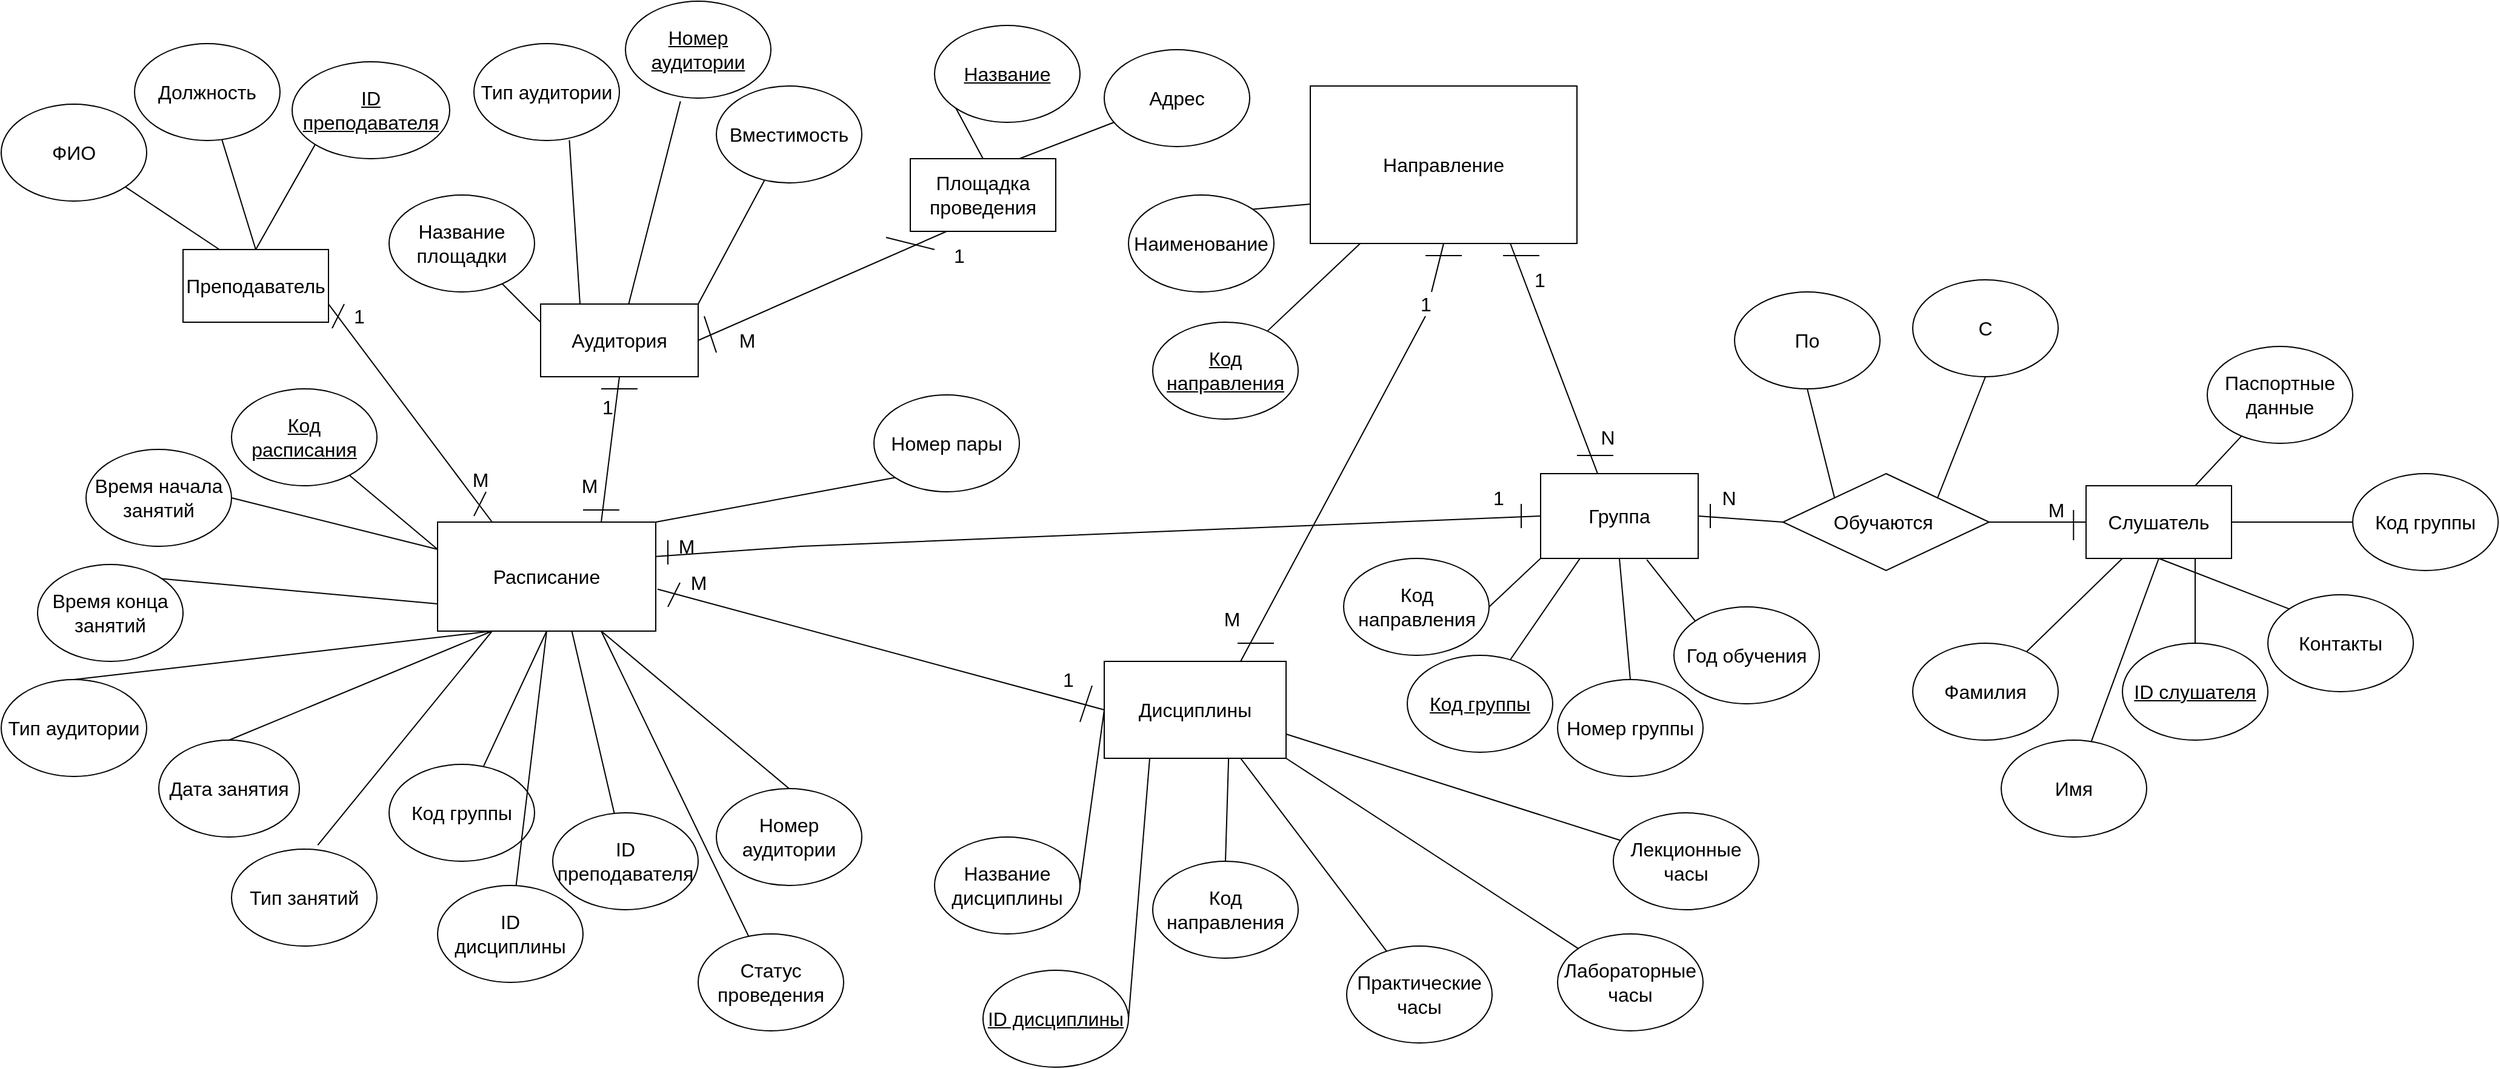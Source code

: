 <mxfile version="15.7.1" type="device"><diagram id="QJJxTi4tREMJBidQqvgr" name="Page-1"><mxGraphModel dx="3770" dy="827" grid="1" gridSize="10" guides="1" tooltips="1" connect="1" arrows="1" fold="1" page="1" pageScale="1" pageWidth="827" pageHeight="1169" math="0" shadow="0"><root><mxCell id="0"/><mxCell id="1" parent="0"/><mxCell id="yfAV2rrgJRmIkPu-DgPm-3" value="Преподаватель" style="rounded=0;whiteSpace=wrap;html=1;fontSize=16;" parent="1" vertex="1"><mxGeometry x="-720" y="465" width="120" height="60" as="geometry"/></mxCell><mxCell id="yfAV2rrgJRmIkPu-DgPm-6" value="" style="endArrow=none;html=1;rounded=0;fontSize=16;entryX=0.25;entryY=0;entryDx=0;entryDy=0;exitX=1;exitY=1;exitDx=0;exitDy=0;" parent="1" source="yfAV2rrgJRmIkPu-DgPm-7" target="yfAV2rrgJRmIkPu-DgPm-3" edge="1"><mxGeometry width="50" height="50" relative="1" as="geometry"><mxPoint x="-690" y="455" as="sourcePoint"/><mxPoint x="-390" y="595" as="targetPoint"/></mxGeometry></mxCell><mxCell id="yfAV2rrgJRmIkPu-DgPm-7" value="ФИО" style="ellipse;whiteSpace=wrap;html=1;fontSize=16;" parent="1" vertex="1"><mxGeometry x="-870" y="345" width="120" height="80" as="geometry"/></mxCell><mxCell id="yfAV2rrgJRmIkPu-DgPm-18" value="" style="endArrow=none;html=1;rounded=0;fontSize=16;exitX=0.5;exitY=0;exitDx=0;exitDy=0;" parent="1" source="yfAV2rrgJRmIkPu-DgPm-3" target="yfAV2rrgJRmIkPu-DgPm-19" edge="1"><mxGeometry width="50" height="50" relative="1" as="geometry"><mxPoint x="-410" y="425" as="sourcePoint"/><mxPoint x="-660" y="415" as="targetPoint"/></mxGeometry></mxCell><mxCell id="yfAV2rrgJRmIkPu-DgPm-19" value="Должность" style="ellipse;whiteSpace=wrap;html=1;fontSize=16;" parent="1" vertex="1"><mxGeometry x="-760" y="295" width="120" height="80" as="geometry"/></mxCell><mxCell id="yfAV2rrgJRmIkPu-DgPm-20" value="" style="endArrow=none;html=1;rounded=0;fontSize=16;exitX=0.5;exitY=0;exitDx=0;exitDy=0;entryX=0;entryY=1;entryDx=0;entryDy=0;" parent="1" source="yfAV2rrgJRmIkPu-DgPm-3" target="yfAV2rrgJRmIkPu-DgPm-21" edge="1"><mxGeometry width="50" height="50" relative="1" as="geometry"><mxPoint x="-410" y="425" as="sourcePoint"/><mxPoint x="-520" y="425" as="targetPoint"/></mxGeometry></mxCell><mxCell id="yfAV2rrgJRmIkPu-DgPm-21" value="&lt;u&gt;ID преподавателя&lt;/u&gt;" style="ellipse;whiteSpace=wrap;html=1;fontSize=16;" parent="1" vertex="1"><mxGeometry x="-630" y="310" width="130" height="80" as="geometry"/></mxCell><mxCell id="yfAV2rrgJRmIkPu-DgPm-66" value="Название дисциплины" style="ellipse;whiteSpace=wrap;html=1;fontSize=16;" parent="1" vertex="1"><mxGeometry x="-100" y="950" width="120" height="80" as="geometry"/></mxCell><mxCell id="yfAV2rrgJRmIkPu-DgPm-70" value="Дата занятия" style="ellipse;whiteSpace=wrap;html=1;fontSize=16;" parent="1" vertex="1"><mxGeometry x="-740" y="870" width="116" height="80" as="geometry"/></mxCell><mxCell id="yfAV2rrgJRmIkPu-DgPm-72" value="Номер пары" style="ellipse;whiteSpace=wrap;html=1;fontSize=16;" parent="1" vertex="1"><mxGeometry x="-150" y="585" width="120" height="80" as="geometry"/></mxCell><mxCell id="yfAV2rrgJRmIkPu-DgPm-74" value="Номер аудитории" style="ellipse;whiteSpace=wrap;html=1;fontSize=16;" parent="1" vertex="1"><mxGeometry x="-280" y="910" width="120" height="80" as="geometry"/></mxCell><mxCell id="yfAV2rrgJRmIkPu-DgPm-77" value="Тип аудитории" style="ellipse;whiteSpace=wrap;html=1;fontSize=16;" parent="1" vertex="1"><mxGeometry x="-870" y="820" width="120" height="80" as="geometry"/></mxCell><mxCell id="yfAV2rrgJRmIkPu-DgPm-106" value="" style="endArrow=none;html=1;rounded=0;fontSize=16;" parent="1" source="PC6Sbm93MS9jNI6-bJRT-1" target="yfAV2rrgJRmIkPu-DgPm-107" edge="1"><mxGeometry width="50" height="50" relative="1" as="geometry"><mxPoint x="345" y="660" as="sourcePoint"/><mxPoint x="540" y="640" as="targetPoint"/></mxGeometry></mxCell><mxCell id="yfAV2rrgJRmIkPu-DgPm-107" value="&lt;u&gt;Код направления&lt;br&gt;&lt;/u&gt;" style="ellipse;whiteSpace=wrap;html=1;fontSize=16;" parent="1" vertex="1"><mxGeometry x="80" y="525" width="120" height="80" as="geometry"/></mxCell><mxCell id="yfAV2rrgJRmIkPu-DgPm-108" value="Наименование" style="ellipse;whiteSpace=wrap;html=1;fontSize=16;" parent="1" vertex="1"><mxGeometry x="60" y="420" width="120" height="80" as="geometry"/></mxCell><mxCell id="yfAV2rrgJRmIkPu-DgPm-109" value="" style="endArrow=none;html=1;rounded=0;fontSize=16;exitX=0;exitY=0.75;exitDx=0;exitDy=0;entryX=1;entryY=0;entryDx=0;entryDy=0;" parent="1" source="PC6Sbm93MS9jNI6-bJRT-1" target="yfAV2rrgJRmIkPu-DgPm-108" edge="1"><mxGeometry width="50" height="50" relative="1" as="geometry"><mxPoint x="275" y="660" as="sourcePoint"/><mxPoint x="410" y="580" as="targetPoint"/></mxGeometry></mxCell><mxCell id="yfAV2rrgJRmIkPu-DgPm-113" value="Слушатель" style="rounded=0;whiteSpace=wrap;html=1;fontSize=16;" parent="1" vertex="1"><mxGeometry x="850" y="660" width="120" height="60" as="geometry"/></mxCell><mxCell id="yfAV2rrgJRmIkPu-DgPm-114" value="" style="endArrow=none;html=1;rounded=0;fontSize=16;exitX=0.25;exitY=1;exitDx=0;exitDy=0;" parent="1" source="yfAV2rrgJRmIkPu-DgPm-113" target="yfAV2rrgJRmIkPu-DgPm-115" edge="1"><mxGeometry width="50" height="50" relative="1" as="geometry"><mxPoint x="1270" y="883.26" as="sourcePoint"/><mxPoint x="780" y="743.26" as="targetPoint"/></mxGeometry></mxCell><mxCell id="yfAV2rrgJRmIkPu-DgPm-115" value="Фамилия" style="ellipse;whiteSpace=wrap;html=1;fontSize=16;" parent="1" vertex="1"><mxGeometry x="707" y="790" width="120" height="80" as="geometry"/></mxCell><mxCell id="yfAV2rrgJRmIkPu-DgPm-116" value="" style="endArrow=none;html=1;rounded=0;fontSize=16;exitX=0.5;exitY=1;exitDx=0;exitDy=0;" parent="1" source="yfAV2rrgJRmIkPu-DgPm-113" target="yfAV2rrgJRmIkPu-DgPm-117" edge="1"><mxGeometry width="50" height="50" relative="1" as="geometry"><mxPoint x="890" y="833.26" as="sourcePoint"/><mxPoint x="780" y="833.26" as="targetPoint"/></mxGeometry></mxCell><mxCell id="yfAV2rrgJRmIkPu-DgPm-117" value="Имя" style="ellipse;whiteSpace=wrap;html=1;fontSize=16;" parent="1" vertex="1"><mxGeometry x="780" y="870" width="120" height="80" as="geometry"/></mxCell><mxCell id="yfAV2rrgJRmIkPu-DgPm-118" value="" style="endArrow=none;html=1;rounded=0;fontSize=16;exitX=0.5;exitY=1;exitDx=0;exitDy=0;entryX=0;entryY=0;entryDx=0;entryDy=0;" parent="1" source="yfAV2rrgJRmIkPu-DgPm-113" target="yfAV2rrgJRmIkPu-DgPm-122" edge="1"><mxGeometry width="50" height="50" relative="1" as="geometry"><mxPoint x="1020" y="863.26" as="sourcePoint"/><mxPoint x="1090" y="780" as="targetPoint"/></mxGeometry></mxCell><mxCell id="yfAV2rrgJRmIkPu-DgPm-122" value="Контакты" style="ellipse;whiteSpace=wrap;html=1;fontSize=16;" parent="1" vertex="1"><mxGeometry x="1000" y="750" width="120" height="80" as="geometry"/></mxCell><mxCell id="yfAV2rrgJRmIkPu-DgPm-127" value="" style="endArrow=none;html=1;rounded=0;fontSize=16;exitX=0.75;exitY=0;exitDx=0;exitDy=0;" parent="1" source="yfAV2rrgJRmIkPu-DgPm-113" target="yfAV2rrgJRmIkPu-DgPm-128" edge="1"><mxGeometry width="50" height="50" relative="1" as="geometry"><mxPoint x="1270" y="753.26" as="sourcePoint"/><mxPoint x="840" y="623.26" as="targetPoint"/></mxGeometry></mxCell><mxCell id="yfAV2rrgJRmIkPu-DgPm-128" value="Паспортные данные" style="ellipse;whiteSpace=wrap;html=1;fontSize=16;" parent="1" vertex="1"><mxGeometry x="950" y="545" width="120" height="80" as="geometry"/></mxCell><mxCell id="yfAV2rrgJRmIkPu-DgPm-129" value="" style="endArrow=none;html=1;rounded=0;fontSize=16;exitX=0.75;exitY=1;exitDx=0;exitDy=0;" parent="1" source="yfAV2rrgJRmIkPu-DgPm-113" target="yfAV2rrgJRmIkPu-DgPm-131" edge="1"><mxGeometry width="50" height="50" relative="1" as="geometry"><mxPoint x="1170" y="813.26" as="sourcePoint"/><mxPoint x="1030" y="784.371" as="targetPoint"/></mxGeometry></mxCell><mxCell id="yfAV2rrgJRmIkPu-DgPm-131" value="&lt;u&gt;ID слушателя&lt;/u&gt;" style="ellipse;whiteSpace=wrap;html=1;fontSize=16;" parent="1" vertex="1"><mxGeometry x="880" y="790.001" width="120" height="80" as="geometry"/></mxCell><mxCell id="yfAV2rrgJRmIkPu-DgPm-132" value="" style="endArrow=none;html=1;rounded=0;fontSize=16;exitX=0.75;exitY=1;exitDx=0;exitDy=0;entryX=0.361;entryY=-0.005;entryDx=0;entryDy=0;entryPerimeter=0;" parent="1" source="PC6Sbm93MS9jNI6-bJRT-1" target="PC6Sbm93MS9jNI6-bJRT-41" edge="1"><mxGeometry width="50" height="50" relative="1" as="geometry"><mxPoint x="370" y="620" as="sourcePoint"/><mxPoint x="444.493" y="670" as="targetPoint"/></mxGeometry></mxCell><mxCell id="yfAV2rrgJRmIkPu-DgPm-135" value="" style="endArrow=none;html=1;rounded=0;fontSize=16;exitX=0.25;exitY=1;exitDx=0;exitDy=0;" parent="1" source="PC6Sbm93MS9jNI6-bJRT-41" target="yfAV2rrgJRmIkPu-DgPm-136" edge="1"><mxGeometry width="50" height="50" relative="1" as="geometry"><mxPoint x="430" y="740" as="sourcePoint"/><mxPoint x="370" y="750" as="targetPoint"/></mxGeometry></mxCell><mxCell id="yfAV2rrgJRmIkPu-DgPm-136" value="&lt;u&gt;Код группы&lt;/u&gt;" style="ellipse;whiteSpace=wrap;html=1;fontSize=16;" parent="1" vertex="1"><mxGeometry x="290" y="800" width="120" height="80" as="geometry"/></mxCell><mxCell id="yfAV2rrgJRmIkPu-DgPm-137" value="" style="endArrow=none;html=1;rounded=0;fontSize=16;exitX=0.5;exitY=1;exitDx=0;exitDy=0;entryX=0.5;entryY=0;entryDx=0;entryDy=0;" parent="1" source="PC6Sbm93MS9jNI6-bJRT-41" target="yfAV2rrgJRmIkPu-DgPm-147" edge="1"><mxGeometry width="50" height="50" relative="1" as="geometry"><mxPoint x="460" y="730" as="sourcePoint"/><mxPoint x="580.754" y="793.259" as="targetPoint"/></mxGeometry></mxCell><mxCell id="yfAV2rrgJRmIkPu-DgPm-146" value="&lt;u&gt;ID дисциплины&lt;/u&gt;" style="ellipse;whiteSpace=wrap;html=1;fontSize=16;" parent="1" vertex="1"><mxGeometry x="-60" y="1060" width="120" height="80" as="geometry"/></mxCell><mxCell id="yfAV2rrgJRmIkPu-DgPm-147" value="Номер группы" style="ellipse;whiteSpace=wrap;html=1;fontSize=16;" parent="1" vertex="1"><mxGeometry x="414.004" y="819.999" width="120" height="80" as="geometry"/></mxCell><mxCell id="PC6Sbm93MS9jNI6-bJRT-1" value="&lt;font style=&quot;font-size: 16px&quot;&gt;Направление&lt;/font&gt;" style="rounded=0;whiteSpace=wrap;html=1;" parent="1" vertex="1"><mxGeometry x="210" y="330" width="220" height="130" as="geometry"/></mxCell><mxCell id="PC6Sbm93MS9jNI6-bJRT-3" value="&lt;font style=&quot;font-size: 16px&quot;&gt;Обучаются&amp;nbsp;&lt;/font&gt;" style="rhombus;whiteSpace=wrap;html=1;" parent="1" vertex="1"><mxGeometry x="600" y="650" width="170" height="80" as="geometry"/></mxCell><mxCell id="PC6Sbm93MS9jNI6-bJRT-4" value="" style="endArrow=none;html=1;rounded=0;fontSize=16;entryX=0;entryY=0.5;entryDx=0;entryDy=0;exitX=1;exitY=0.5;exitDx=0;exitDy=0;" parent="1" source="PC6Sbm93MS9jNI6-bJRT-41" target="PC6Sbm93MS9jNI6-bJRT-3" edge="1"><mxGeometry width="50" height="50" relative="1" as="geometry"><mxPoint x="510" y="700" as="sourcePoint"/><mxPoint x="570" y="810" as="targetPoint"/></mxGeometry></mxCell><mxCell id="PC6Sbm93MS9jNI6-bJRT-5" value="" style="endArrow=none;html=1;rounded=0;fontSize=16;entryX=0;entryY=0.5;entryDx=0;entryDy=0;exitX=1;exitY=0.5;exitDx=0;exitDy=0;" parent="1" source="PC6Sbm93MS9jNI6-bJRT-3" target="yfAV2rrgJRmIkPu-DgPm-113" edge="1"><mxGeometry width="50" height="50" relative="1" as="geometry"><mxPoint x="530" y="870" as="sourcePoint"/><mxPoint x="570" y="810" as="targetPoint"/></mxGeometry></mxCell><mxCell id="PC6Sbm93MS9jNI6-bJRT-6" value="" style="endArrow=none;html=1;rounded=0;fontSize=16;exitX=0;exitY=0;exitDx=0;exitDy=0;entryX=0.674;entryY=1.016;entryDx=0;entryDy=0;entryPerimeter=0;" parent="1" source="PC6Sbm93MS9jNI6-bJRT-7" target="PC6Sbm93MS9jNI6-bJRT-41" edge="1"><mxGeometry width="50" height="50" relative="1" as="geometry"><mxPoint x="560" y="800" as="sourcePoint"/><mxPoint x="490" y="730" as="targetPoint"/></mxGeometry></mxCell><mxCell id="PC6Sbm93MS9jNI6-bJRT-7" value="Год обучения" style="ellipse;whiteSpace=wrap;html=1;fontSize=16;" parent="1" vertex="1"><mxGeometry x="510" y="760" width="120" height="80" as="geometry"/></mxCell><mxCell id="PC6Sbm93MS9jNI6-bJRT-11" value="" style="endArrow=none;html=1;rounded=0;fontSize=16;exitX=1;exitY=0;exitDx=0;exitDy=0;entryX=0;entryY=1;entryDx=0;entryDy=0;" parent="1" source="PC6Sbm93MS9jNI6-bJRT-22" target="yfAV2rrgJRmIkPu-DgPm-72" edge="1"><mxGeometry width="50" height="50" relative="1" as="geometry"><mxPoint x="205" y="1083.26" as="sourcePoint"/><mxPoint x="130" y="1050" as="targetPoint"/></mxGeometry></mxCell><mxCell id="PC6Sbm93MS9jNI6-bJRT-12" value="" style="endArrow=none;html=1;rounded=0;fontSize=16;exitX=0.25;exitY=1;exitDx=0;exitDy=0;entryX=0.5;entryY=0;entryDx=0;entryDy=0;" parent="1" source="PC6Sbm93MS9jNI6-bJRT-22" target="yfAV2rrgJRmIkPu-DgPm-77" edge="1"><mxGeometry width="50" height="50" relative="1" as="geometry"><mxPoint x="242.5" y="1083.26" as="sourcePoint"/><mxPoint x="140" y="1060" as="targetPoint"/></mxGeometry></mxCell><mxCell id="PC6Sbm93MS9jNI6-bJRT-13" value="" style="endArrow=none;html=1;rounded=0;fontSize=16;exitX=0.75;exitY=1;exitDx=0;exitDy=0;entryX=0.5;entryY=0;entryDx=0;entryDy=0;" parent="1" source="PC6Sbm93MS9jNI6-bJRT-22" target="yfAV2rrgJRmIkPu-DgPm-74" edge="1"><mxGeometry width="50" height="50" relative="1" as="geometry"><mxPoint x="205" y="1083.26" as="sourcePoint"/><mxPoint x="150" y="1070" as="targetPoint"/></mxGeometry></mxCell><mxCell id="PC6Sbm93MS9jNI6-bJRT-14" value="" style="endArrow=none;html=1;rounded=0;fontSize=16;exitX=0;exitY=0.5;exitDx=0;exitDy=0;entryX=1;entryY=0.5;entryDx=0;entryDy=0;" parent="1" source="PC6Sbm93MS9jNI6-bJRT-49" target="yfAV2rrgJRmIkPu-DgPm-66" edge="1"><mxGeometry width="50" height="50" relative="1" as="geometry"><mxPoint x="140" y="1043.26" as="sourcePoint"/><mxPoint x="160" y="1080" as="targetPoint"/></mxGeometry></mxCell><mxCell id="PC6Sbm93MS9jNI6-bJRT-17" value="" style="endArrow=none;html=1;rounded=0;fontSize=16;exitX=1;exitY=0.5;exitDx=0;exitDy=0;entryX=0.25;entryY=1;entryDx=0;entryDy=0;" parent="1" source="yfAV2rrgJRmIkPu-DgPm-146" target="PC6Sbm93MS9jNI6-bJRT-49" edge="1"><mxGeometry width="50" height="50" relative="1" as="geometry"><mxPoint x="420" y="930" as="sourcePoint"/><mxPoint x="130" y="1083.26" as="targetPoint"/></mxGeometry></mxCell><mxCell id="PC6Sbm93MS9jNI6-bJRT-19" value="Код&lt;br&gt;направления" style="ellipse;whiteSpace=wrap;html=1;fontSize=16;" parent="1" vertex="1"><mxGeometry x="80" y="970" width="120" height="80" as="geometry"/></mxCell><mxCell id="PC6Sbm93MS9jNI6-bJRT-20" value="" style="endArrow=none;html=1;rounded=0;fontSize=16;exitX=0.75;exitY=1;exitDx=0;exitDy=0;" parent="1" source="PC6Sbm93MS9jNI6-bJRT-22" target="PC6Sbm93MS9jNI6-bJRT-21" edge="1"><mxGeometry width="50" height="50" relative="1" as="geometry"><mxPoint x="167.5" y="1083.26" as="sourcePoint"/><mxPoint x="140" y="1360" as="targetPoint"/></mxGeometry></mxCell><mxCell id="PC6Sbm93MS9jNI6-bJRT-21" value="Статус проведения" style="ellipse;whiteSpace=wrap;html=1;fontSize=16;" parent="1" vertex="1"><mxGeometry x="-295" y="1030" width="120" height="80" as="geometry"/></mxCell><mxCell id="PC6Sbm93MS9jNI6-bJRT-22" value="Расписание" style="rounded=0;whiteSpace=wrap;html=1;fontSize=16;" parent="1" vertex="1"><mxGeometry x="-510" y="690" width="180" height="90" as="geometry"/></mxCell><mxCell id="PC6Sbm93MS9jNI6-bJRT-29" value="Площадка проведения" style="rounded=0;whiteSpace=wrap;html=1;fontSize=16;" parent="1" vertex="1"><mxGeometry x="-120" y="390" width="120" height="60" as="geometry"/></mxCell><mxCell id="PC6Sbm93MS9jNI6-bJRT-30" value="&lt;u&gt;Название&lt;/u&gt;" style="ellipse;whiteSpace=wrap;html=1;fontSize=16;" parent="1" vertex="1"><mxGeometry x="-100" y="280" width="120" height="80" as="geometry"/></mxCell><mxCell id="PC6Sbm93MS9jNI6-bJRT-31" value="" style="endArrow=none;html=1;rounded=0;fontSize=16;exitX=0.5;exitY=0;exitDx=0;exitDy=0;entryX=0;entryY=1;entryDx=0;entryDy=0;" parent="1" source="PC6Sbm93MS9jNI6-bJRT-29" target="PC6Sbm93MS9jNI6-bJRT-30" edge="1"><mxGeometry width="50" height="50" relative="1" as="geometry"><mxPoint x="-610" y="950" as="sourcePoint"/><mxPoint x="-560" y="900" as="targetPoint"/></mxGeometry></mxCell><mxCell id="PC6Sbm93MS9jNI6-bJRT-32" value="" style="endArrow=none;html=1;rounded=0;fontSize=16;entryX=0.75;entryY=0;entryDx=0;entryDy=0;" parent="1" source="PC6Sbm93MS9jNI6-bJRT-33" target="PC6Sbm93MS9jNI6-bJRT-29" edge="1"><mxGeometry width="50" height="50" relative="1" as="geometry"><mxPoint x="-420" y="1040" as="sourcePoint"/><mxPoint x="-560" y="900" as="targetPoint"/></mxGeometry></mxCell><mxCell id="PC6Sbm93MS9jNI6-bJRT-33" value="Адрес" style="ellipse;whiteSpace=wrap;html=1;fontSize=16;" parent="1" vertex="1"><mxGeometry x="40" y="300" width="120" height="80" as="geometry"/></mxCell><mxCell id="PC6Sbm93MS9jNI6-bJRT-34" value="Аудитория" style="rounded=0;whiteSpace=wrap;html=1;fontSize=16;" parent="1" vertex="1"><mxGeometry x="-425" y="510" width="130" height="60" as="geometry"/></mxCell><mxCell id="PC6Sbm93MS9jNI6-bJRT-35" value="" style="endArrow=none;html=1;rounded=0;fontSize=16;entryX=0.25;entryY=0;entryDx=0;entryDy=0;exitX=0.656;exitY=0.996;exitDx=0;exitDy=0;exitPerimeter=0;" parent="1" source="PC6Sbm93MS9jNI6-bJRT-36" target="PC6Sbm93MS9jNI6-bJRT-34" edge="1"><mxGeometry width="50" height="50" relative="1" as="geometry"><mxPoint x="-670" y="620" as="sourcePoint"/><mxPoint x="-840" y="810" as="targetPoint"/></mxGeometry></mxCell><mxCell id="PC6Sbm93MS9jNI6-bJRT-36" value="Тип аудитории" style="ellipse;whiteSpace=wrap;html=1;fontSize=16;" parent="1" vertex="1"><mxGeometry x="-480" y="295" width="120" height="80" as="geometry"/></mxCell><mxCell id="PC6Sbm93MS9jNI6-bJRT-37" value="&lt;u&gt;Номер аудитории&lt;/u&gt;" style="ellipse;whiteSpace=wrap;html=1;fontSize=16;" parent="1" vertex="1"><mxGeometry x="-355" y="260" width="120" height="80" as="geometry"/></mxCell><mxCell id="PC6Sbm93MS9jNI6-bJRT-38" value="" style="endArrow=none;html=1;rounded=0;fontSize=16;exitX=0.378;exitY=1.033;exitDx=0;exitDy=0;exitPerimeter=0;" parent="1" source="PC6Sbm93MS9jNI6-bJRT-37" target="PC6Sbm93MS9jNI6-bJRT-34" edge="1"><mxGeometry width="50" height="50" relative="1" as="geometry"><mxPoint x="-480.0" y="580" as="sourcePoint"/><mxPoint x="-700" y="790" as="targetPoint"/></mxGeometry></mxCell><mxCell id="PC6Sbm93MS9jNI6-bJRT-39" value="" style="endArrow=none;html=1;rounded=0;fontSize=16;exitX=1;exitY=0;exitDx=0;exitDy=0;" parent="1" source="PC6Sbm93MS9jNI6-bJRT-34" target="PC6Sbm93MS9jNI6-bJRT-40" edge="1"><mxGeometry width="50" height="50" relative="1" as="geometry"><mxPoint x="-750" y="830" as="sourcePoint"/><mxPoint x="-410" y="680" as="targetPoint"/></mxGeometry></mxCell><mxCell id="PC6Sbm93MS9jNI6-bJRT-40" value="Вместимость" style="ellipse;whiteSpace=wrap;html=1;fontSize=16;" parent="1" vertex="1"><mxGeometry x="-280" y="330" width="120" height="80" as="geometry"/></mxCell><mxCell id="PC6Sbm93MS9jNI6-bJRT-41" value="Группа" style="rounded=0;whiteSpace=wrap;html=1;fontSize=16;" parent="1" vertex="1"><mxGeometry x="400" y="650" width="130" height="70" as="geometry"/></mxCell><mxCell id="PC6Sbm93MS9jNI6-bJRT-45" value="M" style="text;html=1;align=center;verticalAlign=middle;resizable=0;points=[];autosize=1;strokeColor=none;fillColor=none;fontSize=16;" parent="1" vertex="1"><mxGeometry x="810" y="670" width="30" height="20" as="geometry"/></mxCell><mxCell id="PC6Sbm93MS9jNI6-bJRT-46" value="N" style="text;html=1;align=center;verticalAlign=middle;resizable=0;points=[];autosize=1;strokeColor=none;fillColor=none;fontSize=16;" parent="1" vertex="1"><mxGeometry x="540" y="660" width="30" height="20" as="geometry"/></mxCell><mxCell id="PC6Sbm93MS9jNI6-bJRT-47" value="M" style="text;html=1;align=center;verticalAlign=middle;resizable=0;points=[];autosize=1;strokeColor=none;fillColor=none;fontSize=16;" parent="1" vertex="1"><mxGeometry x="130" y="760" width="30" height="20" as="geometry"/></mxCell><mxCell id="PC6Sbm93MS9jNI6-bJRT-49" value="Дисциплины" style="rounded=0;whiteSpace=wrap;html=1;fontSize=16;" parent="1" vertex="1"><mxGeometry x="40" y="805" width="150" height="80" as="geometry"/></mxCell><mxCell id="ymFvX3DwybJYRrXUNMQe-2" value="" style="endArrow=none;html=1;rounded=0;exitX=0.5;exitY=1;exitDx=0;exitDy=0;entryX=0.75;entryY=0;entryDx=0;entryDy=0;startArrow=none;" parent="1" source="PC6Sbm93MS9jNI6-bJRT-48" target="PC6Sbm93MS9jNI6-bJRT-49" edge="1"><mxGeometry width="50" height="50" relative="1" as="geometry"><mxPoint x="480" y="900" as="sourcePoint"/><mxPoint x="530" y="850" as="targetPoint"/></mxGeometry></mxCell><mxCell id="ymFvX3DwybJYRrXUNMQe-6" value="" style="endArrow=none;html=1;rounded=0;entryX=0;entryY=0.5;entryDx=0;entryDy=0;startArrow=none;exitX=1.008;exitY=0.615;exitDx=0;exitDy=0;exitPerimeter=0;" parent="1" source="PC6Sbm93MS9jNI6-bJRT-22" target="PC6Sbm93MS9jNI6-bJRT-49" edge="1"><mxGeometry width="50" height="50" relative="1" as="geometry"><mxPoint x="-290" y="730" as="sourcePoint"/><mxPoint x="10" y="960" as="targetPoint"/></mxGeometry></mxCell><mxCell id="ymFvX3DwybJYRrXUNMQe-8" value="" style="endArrow=none;html=1;rounded=0;exitX=0.75;exitY=0;exitDx=0;exitDy=0;entryX=0.5;entryY=1;entryDx=0;entryDy=0;" parent="1" source="PC6Sbm93MS9jNI6-bJRT-22" target="PC6Sbm93MS9jNI6-bJRT-34" edge="1"><mxGeometry width="50" height="50" relative="1" as="geometry"><mxPoint x="-450" y="780" as="sourcePoint"/><mxPoint x="-400" y="730" as="targetPoint"/></mxGeometry></mxCell><mxCell id="ymFvX3DwybJYRrXUNMQe-9" value="" style="endArrow=none;html=1;rounded=0;exitX=1;exitY=0.5;exitDx=0;exitDy=0;entryX=0.25;entryY=1;entryDx=0;entryDy=0;" parent="1" source="PC6Sbm93MS9jNI6-bJRT-34" target="PC6Sbm93MS9jNI6-bJRT-29" edge="1"><mxGeometry width="50" height="50" relative="1" as="geometry"><mxPoint x="170" y="850" as="sourcePoint"/><mxPoint x="220" y="800" as="targetPoint"/></mxGeometry></mxCell><mxCell id="ymFvX3DwybJYRrXUNMQe-11" value="" style="endArrow=none;html=1;rounded=0;exitX=0.5;exitY=0;exitDx=0;exitDy=0;entryX=0.25;entryY=1;entryDx=0;entryDy=0;" parent="1" source="yfAV2rrgJRmIkPu-DgPm-70" target="PC6Sbm93MS9jNI6-bJRT-22" edge="1"><mxGeometry width="50" height="50" relative="1" as="geometry"><mxPoint x="-630" y="1010" as="sourcePoint"/><mxPoint x="-580" y="960" as="targetPoint"/></mxGeometry></mxCell><mxCell id="PC6Sbm93MS9jNI6-bJRT-48" value="1" style="text;html=1;align=center;verticalAlign=middle;resizable=0;points=[];autosize=1;strokeColor=none;fillColor=none;fontSize=16;" parent="1" vertex="1"><mxGeometry x="295" y="500" width="20" height="20" as="geometry"/></mxCell><mxCell id="ymFvX3DwybJYRrXUNMQe-12" value="" style="endArrow=none;html=1;rounded=0;exitX=0.5;exitY=1;exitDx=0;exitDy=0;entryX=0.75;entryY=0;entryDx=0;entryDy=0;" parent="1" source="PC6Sbm93MS9jNI6-bJRT-1" target="PC6Sbm93MS9jNI6-bJRT-48" edge="1"><mxGeometry width="50" height="50" relative="1" as="geometry"><mxPoint x="315.0" y="490" as="sourcePoint"/><mxPoint x="152.5" y="805" as="targetPoint"/></mxGeometry></mxCell><mxCell id="ymFvX3DwybJYRrXUNMQe-13" value="" style="endArrow=none;html=1;rounded=0;exitX=1.003;exitY=0.315;exitDx=0;exitDy=0;entryX=0;entryY=0.5;entryDx=0;entryDy=0;startArrow=none;exitPerimeter=0;" parent="1" source="PC6Sbm93MS9jNI6-bJRT-22" target="PC6Sbm93MS9jNI6-bJRT-41" edge="1"><mxGeometry width="50" height="50" relative="1" as="geometry"><mxPoint x="-195" y="700" as="sourcePoint"/><mxPoint x="-20" y="650" as="targetPoint"/><Array as="points"><mxPoint x="-210" y="710"/></Array></mxGeometry></mxCell><mxCell id="ymFvX3DwybJYRrXUNMQe-14" value="" style="endArrow=none;html=1;rounded=0;exitX=1;exitY=0.75;exitDx=0;exitDy=0;entryX=0.25;entryY=0;entryDx=0;entryDy=0;" parent="1" source="yfAV2rrgJRmIkPu-DgPm-3" target="PC6Sbm93MS9jNI6-bJRT-22" edge="1"><mxGeometry width="50" height="50" relative="1" as="geometry"><mxPoint x="-380" y="580" as="sourcePoint"/><mxPoint x="-330" y="530" as="targetPoint"/></mxGeometry></mxCell><mxCell id="ymFvX3DwybJYRrXUNMQe-16" value="&lt;font style=&quot;font-size: 16px&quot;&gt;Время начала занятий&lt;/font&gt;" style="ellipse;whiteSpace=wrap;html=1;" parent="1" vertex="1"><mxGeometry x="-800" y="630" width="120" height="80" as="geometry"/></mxCell><mxCell id="ymFvX3DwybJYRrXUNMQe-17" value="&lt;font style=&quot;font-size: 16px&quot;&gt;Время конца занятий&lt;/font&gt;" style="ellipse;whiteSpace=wrap;html=1;" parent="1" vertex="1"><mxGeometry x="-840" y="725" width="120" height="80" as="geometry"/></mxCell><mxCell id="ymFvX3DwybJYRrXUNMQe-18" value="" style="endArrow=none;html=1;rounded=0;fontSize=16;exitX=1;exitY=0.5;exitDx=0;exitDy=0;entryX=0;entryY=0.25;entryDx=0;entryDy=0;" parent="1" source="ymFvX3DwybJYRrXUNMQe-16" target="PC6Sbm93MS9jNI6-bJRT-22" edge="1"><mxGeometry width="50" height="50" relative="1" as="geometry"><mxPoint x="-60" y="760" as="sourcePoint"/><mxPoint x="-10" y="710" as="targetPoint"/></mxGeometry></mxCell><mxCell id="ymFvX3DwybJYRrXUNMQe-19" value="" style="endArrow=none;html=1;rounded=0;fontSize=16;exitX=1;exitY=0;exitDx=0;exitDy=0;entryX=0;entryY=0.75;entryDx=0;entryDy=0;" parent="1" source="ymFvX3DwybJYRrXUNMQe-17" target="PC6Sbm93MS9jNI6-bJRT-22" edge="1"><mxGeometry width="50" height="50" relative="1" as="geometry"><mxPoint x="-60" y="760" as="sourcePoint"/><mxPoint x="-10" y="710" as="targetPoint"/></mxGeometry></mxCell><mxCell id="ymFvX3DwybJYRrXUNMQe-20" value="Тип занятий" style="ellipse;whiteSpace=wrap;html=1;fontSize=16;" parent="1" vertex="1"><mxGeometry x="-680" y="960" width="120" height="80" as="geometry"/></mxCell><mxCell id="rjO9zRtGxpwF6s8S73d0-2" value="N" style="text;html=1;align=center;verticalAlign=middle;resizable=0;points=[];autosize=1;strokeColor=none;fillColor=none;fontSize=16;" parent="1" vertex="1"><mxGeometry x="440" y="610" width="30" height="20" as="geometry"/></mxCell><mxCell id="rjO9zRtGxpwF6s8S73d0-4" value="M" style="text;html=1;align=center;verticalAlign=middle;resizable=0;points=[];autosize=1;strokeColor=none;fillColor=none;fontSize=16;" parent="1" vertex="1"><mxGeometry x="-310" y="730" width="30" height="20" as="geometry"/></mxCell><mxCell id="yqnqGf971pvwBEvt4JlF-7" value="1" style="text;html=1;align=center;verticalAlign=middle;resizable=0;points=[];autosize=1;strokeColor=none;fillColor=none;fontSize=16;" parent="1" vertex="1"><mxGeometry x="-380" y="585" width="20" height="20" as="geometry"/></mxCell><mxCell id="yqnqGf971pvwBEvt4JlF-8" value="M" style="text;html=1;align=center;verticalAlign=middle;resizable=0;points=[];autosize=1;strokeColor=none;fillColor=none;fontSize=16;" parent="1" vertex="1"><mxGeometry x="-400" y="650" width="30" height="20" as="geometry"/></mxCell><mxCell id="yqnqGf971pvwBEvt4JlF-9" value="M" style="text;html=1;align=center;verticalAlign=middle;resizable=0;points=[];autosize=1;strokeColor=none;fillColor=none;fontSize=16;" parent="1" vertex="1"><mxGeometry x="-490" y="645" width="30" height="20" as="geometry"/></mxCell><mxCell id="yqnqGf971pvwBEvt4JlF-11" value="1" style="text;html=1;align=center;verticalAlign=middle;resizable=0;points=[];autosize=1;strokeColor=none;fillColor=none;fontSize=16;" parent="1" vertex="1"><mxGeometry x="-585" y="510" width="20" height="20" as="geometry"/></mxCell><mxCell id="yqnqGf971pvwBEvt4JlF-14" value="1" style="text;html=1;align=center;verticalAlign=middle;resizable=0;points=[];autosize=1;strokeColor=none;fillColor=none;fontSize=16;" parent="1" vertex="1"><mxGeometry x="355" y="660" width="20" height="20" as="geometry"/></mxCell><mxCell id="uBB7FXdTDdXd7f1TV-en-1" value="&lt;font style=&quot;font-size: 16px&quot;&gt;1&lt;/font&gt;" style="text;html=1;align=center;verticalAlign=middle;resizable=0;points=[];autosize=1;strokeColor=none;fillColor=none;" parent="1" vertex="1"><mxGeometry x="389" y="480" width="20" height="20" as="geometry"/></mxCell><mxCell id="4lxSGmVrQwrqjSAv-SXU-1" value="" style="endArrow=none;html=1;rounded=0;" parent="1" edge="1"><mxGeometry width="50" height="50" relative="1" as="geometry"><mxPoint x="-597" y="530" as="sourcePoint"/><mxPoint x="-587" y="510" as="targetPoint"/></mxGeometry></mxCell><mxCell id="4lxSGmVrQwrqjSAv-SXU-2" value="" style="endArrow=none;html=1;rounded=0;" parent="1" edge="1"><mxGeometry width="50" height="50" relative="1" as="geometry"><mxPoint x="-480" y="685" as="sourcePoint"/><mxPoint x="-470" y="665" as="targetPoint"/></mxGeometry></mxCell><mxCell id="4lxSGmVrQwrqjSAv-SXU-3" value="" style="endArrow=none;html=1;rounded=0;" parent="1" edge="1"><mxGeometry width="50" height="50" relative="1" as="geometry"><mxPoint x="-375" y="580" as="sourcePoint"/><mxPoint x="-345" y="580" as="targetPoint"/></mxGeometry></mxCell><mxCell id="4lxSGmVrQwrqjSAv-SXU-4" value="" style="endArrow=none;html=1;rounded=0;" parent="1" edge="1"><mxGeometry width="50" height="50" relative="1" as="geometry"><mxPoint x="-390" y="680" as="sourcePoint"/><mxPoint x="-360" y="680" as="targetPoint"/></mxGeometry></mxCell><mxCell id="4lxSGmVrQwrqjSAv-SXU-7" value="" style="endArrow=none;html=1;rounded=0;" parent="1" edge="1"><mxGeometry width="50" height="50" relative="1" as="geometry"><mxPoint x="305" y="470" as="sourcePoint"/><mxPoint x="335" y="470" as="targetPoint"/></mxGeometry></mxCell><mxCell id="4lxSGmVrQwrqjSAv-SXU-8" value="" style="endArrow=none;html=1;rounded=0;" parent="1" edge="1"><mxGeometry width="50" height="50" relative="1" as="geometry"><mxPoint x="150.0" y="790" as="sourcePoint"/><mxPoint x="180.0" y="790" as="targetPoint"/></mxGeometry></mxCell><mxCell id="4lxSGmVrQwrqjSAv-SXU-9" value="" style="endArrow=none;html=1;rounded=0;" parent="1" edge="1"><mxGeometry width="50" height="50" relative="1" as="geometry"><mxPoint x="430.0" y="635" as="sourcePoint"/><mxPoint x="460.0" y="635" as="targetPoint"/></mxGeometry></mxCell><mxCell id="4lxSGmVrQwrqjSAv-SXU-10" value="" style="endArrow=none;html=1;rounded=0;" parent="1" edge="1"><mxGeometry width="50" height="50" relative="1" as="geometry"><mxPoint x="369.0" y="470" as="sourcePoint"/><mxPoint x="399.0" y="470" as="targetPoint"/></mxGeometry></mxCell><mxCell id="4lxSGmVrQwrqjSAv-SXU-11" value="" style="endArrow=none;html=1;rounded=0;" parent="1" edge="1"><mxGeometry width="50" height="50" relative="1" as="geometry"><mxPoint x="384" y="695" as="sourcePoint"/><mxPoint x="384.0" y="675" as="targetPoint"/></mxGeometry></mxCell><mxCell id="4lxSGmVrQwrqjSAv-SXU-12" value="" style="endArrow=none;html=1;rounded=0;" parent="1" edge="1"><mxGeometry width="50" height="50" relative="1" as="geometry"><mxPoint x="540" y="695" as="sourcePoint"/><mxPoint x="540.0" y="675" as="targetPoint"/></mxGeometry></mxCell><mxCell id="4lxSGmVrQwrqjSAv-SXU-14" value="" style="endArrow=none;html=1;rounded=0;" parent="1" edge="1"><mxGeometry width="50" height="50" relative="1" as="geometry"><mxPoint x="839.66" y="705" as="sourcePoint"/><mxPoint x="839.66" y="680" as="targetPoint"/></mxGeometry></mxCell><mxCell id="4lxSGmVrQwrqjSAv-SXU-15" value="" style="endArrow=none;html=1;rounded=0;" parent="1" edge="1"><mxGeometry width="50" height="50" relative="1" as="geometry"><mxPoint x="-320" y="760" as="sourcePoint"/><mxPoint x="-310" y="740" as="targetPoint"/></mxGeometry></mxCell><mxCell id="4lxSGmVrQwrqjSAv-SXU-17" value="" style="endArrow=none;html=1;rounded=0;" parent="1" edge="1"><mxGeometry width="50" height="50" relative="1" as="geometry"><mxPoint x="20" y="855" as="sourcePoint"/><mxPoint x="30" y="825" as="targetPoint"/></mxGeometry></mxCell><mxCell id="4lxSGmVrQwrqjSAv-SXU-21" value="&lt;font style=&quot;font-size: 16px&quot;&gt;1&lt;/font&gt;" style="text;html=1;align=center;verticalAlign=middle;resizable=0;points=[];autosize=1;strokeColor=none;fillColor=none;" parent="1" vertex="1"><mxGeometry y="810" width="20" height="20" as="geometry"/></mxCell><mxCell id="4lxSGmVrQwrqjSAv-SXU-22" value="" style="endArrow=none;html=1;rounded=0;" parent="1" edge="1"><mxGeometry width="50" height="50" relative="1" as="geometry"><mxPoint x="-320" y="725" as="sourcePoint"/><mxPoint x="-320" y="705" as="targetPoint"/></mxGeometry></mxCell><mxCell id="4lxSGmVrQwrqjSAv-SXU-23" value="&lt;font style=&quot;font-size: 16px&quot;&gt;M&lt;/font&gt;" style="text;html=1;align=center;verticalAlign=middle;resizable=0;points=[];autosize=1;strokeColor=none;fillColor=none;" parent="1" vertex="1"><mxGeometry x="-320" y="700" width="30" height="20" as="geometry"/></mxCell><mxCell id="4lxSGmVrQwrqjSAv-SXU-24" value="" style="endArrow=none;html=1;rounded=0;exitX=0;exitY=0.25;exitDx=0;exitDy=0;" parent="1" source="PC6Sbm93MS9jNI6-bJRT-22" target="4lxSGmVrQwrqjSAv-SXU-25" edge="1"><mxGeometry width="50" height="50" relative="1" as="geometry"><mxPoint x="-20" y="720" as="sourcePoint"/><mxPoint x="-610" y="620" as="targetPoint"/></mxGeometry></mxCell><mxCell id="4lxSGmVrQwrqjSAv-SXU-25" value="&lt;font style=&quot;font-size: 16px&quot;&gt;&lt;u&gt;Код расписания&lt;/u&gt;&lt;/font&gt;" style="ellipse;whiteSpace=wrap;html=1;" parent="1" vertex="1"><mxGeometry x="-680" y="580" width="120" height="80" as="geometry"/></mxCell><mxCell id="f94hkeN2MId5r5ekV2ee-2" value="" style="endArrow=none;html=1;rounded=0;exitX=1;exitY=0;exitDx=0;exitDy=0;entryX=0.5;entryY=1;entryDx=0;entryDy=0;" edge="1" parent="1" source="PC6Sbm93MS9jNI6-bJRT-3" target="f94hkeN2MId5r5ekV2ee-4"><mxGeometry width="50" height="50" relative="1" as="geometry"><mxPoint x="30" y="700" as="sourcePoint"/><mxPoint x="740" y="580" as="targetPoint"/></mxGeometry></mxCell><mxCell id="f94hkeN2MId5r5ekV2ee-4" value="&lt;font style=&quot;font-size: 16px&quot;&gt;С&lt;/font&gt;" style="ellipse;whiteSpace=wrap;html=1;" vertex="1" parent="1"><mxGeometry x="707" y="490" width="120" height="80" as="geometry"/></mxCell><mxCell id="f94hkeN2MId5r5ekV2ee-6" value="" style="endArrow=none;html=1;rounded=0;exitX=0;exitY=0;exitDx=0;exitDy=0;entryX=0.5;entryY=1;entryDx=0;entryDy=0;" edge="1" parent="1" target="f94hkeN2MId5r5ekV2ee-7" source="PC6Sbm93MS9jNI6-bJRT-3"><mxGeometry width="50" height="50" relative="1" as="geometry"><mxPoint x="609.16" y="680.0" as="sourcePoint"/><mxPoint x="593" y="590.04" as="targetPoint"/></mxGeometry></mxCell><mxCell id="f94hkeN2MId5r5ekV2ee-7" value="&lt;font style=&quot;font-size: 16px&quot;&gt;По&lt;/font&gt;" style="ellipse;whiteSpace=wrap;html=1;" vertex="1" parent="1"><mxGeometry x="560" y="500.04" width="120" height="80" as="geometry"/></mxCell><mxCell id="f94hkeN2MId5r5ekV2ee-8" value="M" style="text;html=1;align=center;verticalAlign=middle;resizable=0;points=[];autosize=1;strokeColor=none;fillColor=none;fontSize=16;" vertex="1" parent="1"><mxGeometry x="-270" y="530.04" width="30" height="20" as="geometry"/></mxCell><mxCell id="f94hkeN2MId5r5ekV2ee-9" value="" style="endArrow=none;html=1;rounded=0;fontSize=16;" edge="1" parent="1"><mxGeometry width="50" height="50" relative="1" as="geometry"><mxPoint x="-290" y="520.04" as="sourcePoint"/><mxPoint x="-280" y="550.04" as="targetPoint"/></mxGeometry></mxCell><mxCell id="f94hkeN2MId5r5ekV2ee-10" value="" style="endArrow=none;html=1;rounded=0;fontSize=16;" edge="1" parent="1"><mxGeometry width="50" height="50" relative="1" as="geometry"><mxPoint x="-140" y="455" as="sourcePoint"/><mxPoint x="-100" y="465" as="targetPoint"/></mxGeometry></mxCell><mxCell id="f94hkeN2MId5r5ekV2ee-11" value="1" style="text;html=1;align=center;verticalAlign=middle;resizable=0;points=[];autosize=1;strokeColor=none;fillColor=none;fontSize=16;" vertex="1" parent="1"><mxGeometry x="-90" y="460" width="20" height="20" as="geometry"/></mxCell><mxCell id="f94hkeN2MId5r5ekV2ee-12" value="" style="endArrow=none;html=1;rounded=0;fontSize=16;exitX=1;exitY=0.5;exitDx=0;exitDy=0;" edge="1" parent="1" source="yfAV2rrgJRmIkPu-DgPm-113" target="f94hkeN2MId5r5ekV2ee-13"><mxGeometry width="50" height="50" relative="1" as="geometry"><mxPoint x="1080" y="705" as="sourcePoint"/><mxPoint x="1130" y="690" as="targetPoint"/></mxGeometry></mxCell><mxCell id="f94hkeN2MId5r5ekV2ee-13" value="Код группы" style="ellipse;whiteSpace=wrap;html=1;fontSize=16;" vertex="1" parent="1"><mxGeometry x="1070" y="650" width="120" height="80" as="geometry"/></mxCell><mxCell id="f94hkeN2MId5r5ekV2ee-15" value="" style="endArrow=none;html=1;rounded=0;fontSize=16;exitX=0;exitY=0.25;exitDx=0;exitDy=0;" edge="1" parent="1" source="PC6Sbm93MS9jNI6-bJRT-34" target="f94hkeN2MId5r5ekV2ee-16"><mxGeometry width="50" height="50" relative="1" as="geometry"><mxPoint x="-230" y="590" as="sourcePoint"/><mxPoint x="-490" y="460" as="targetPoint"/></mxGeometry></mxCell><mxCell id="f94hkeN2MId5r5ekV2ee-16" value="Название&lt;br&gt;площадки" style="ellipse;whiteSpace=wrap;html=1;fontSize=16;" vertex="1" parent="1"><mxGeometry x="-550" y="420" width="120" height="80" as="geometry"/></mxCell><mxCell id="f94hkeN2MId5r5ekV2ee-18" value="" style="endArrow=none;html=1;rounded=0;fontSize=16;entryX=1;entryY=0.75;entryDx=0;entryDy=0;" edge="1" parent="1" source="f94hkeN2MId5r5ekV2ee-20" target="PC6Sbm93MS9jNI6-bJRT-49"><mxGeometry width="50" height="50" relative="1" as="geometry"><mxPoint x="420" y="990" as="sourcePoint"/><mxPoint x="350" y="960" as="targetPoint"/></mxGeometry></mxCell><mxCell id="f94hkeN2MId5r5ekV2ee-20" value="Лекционные часы" style="ellipse;whiteSpace=wrap;html=1;fontSize=16;" vertex="1" parent="1"><mxGeometry x="460" y="930" width="120" height="80" as="geometry"/></mxCell><mxCell id="f94hkeN2MId5r5ekV2ee-21" value="" style="endArrow=none;html=1;rounded=0;fontSize=16;exitX=1;exitY=1;exitDx=0;exitDy=0;" edge="1" parent="1" source="PC6Sbm93MS9jNI6-bJRT-49" target="f94hkeN2MId5r5ekV2ee-22"><mxGeometry width="50" height="50" relative="1" as="geometry"><mxPoint x="342.759" y="981.724" as="sourcePoint"/><mxPoint x="420" y="1060" as="targetPoint"/></mxGeometry></mxCell><mxCell id="f94hkeN2MId5r5ekV2ee-22" value="Лабораторные часы" style="ellipse;whiteSpace=wrap;html=1;fontSize=16;" vertex="1" parent="1"><mxGeometry x="414" y="1030" width="120" height="80" as="geometry"/></mxCell><mxCell id="f94hkeN2MId5r5ekV2ee-25" value="" style="endArrow=none;html=1;rounded=0;fontSize=16;entryX=0.5;entryY=0;entryDx=0;entryDy=0;exitX=0.684;exitY=0.993;exitDx=0;exitDy=0;exitPerimeter=0;" edge="1" parent="1" source="PC6Sbm93MS9jNI6-bJRT-49" target="PC6Sbm93MS9jNI6-bJRT-19"><mxGeometry width="50" height="50" relative="1" as="geometry"><mxPoint x="140" y="910" as="sourcePoint"/><mxPoint x="200" y="880" as="targetPoint"/></mxGeometry></mxCell><mxCell id="f94hkeN2MId5r5ekV2ee-26" value="" style="endArrow=none;html=1;rounded=0;fontSize=16;exitX=0.75;exitY=1;exitDx=0;exitDy=0;" edge="1" parent="1" source="PC6Sbm93MS9jNI6-bJRT-49" target="f94hkeN2MId5r5ekV2ee-27"><mxGeometry width="50" height="50" relative="1" as="geometry"><mxPoint x="297.5" y="990" as="sourcePoint"/><mxPoint x="298" y="1060" as="targetPoint"/></mxGeometry></mxCell><mxCell id="f94hkeN2MId5r5ekV2ee-27" value="Практические часы" style="ellipse;whiteSpace=wrap;html=1;fontSize=16;" vertex="1" parent="1"><mxGeometry x="240" y="1040" width="120" height="80" as="geometry"/></mxCell><mxCell id="f94hkeN2MId5r5ekV2ee-28" value="" style="endArrow=none;html=1;rounded=0;fontSize=16;exitX=0.593;exitY=-0.041;exitDx=0;exitDy=0;exitPerimeter=0;entryX=0.25;entryY=1;entryDx=0;entryDy=0;" edge="1" parent="1" source="ymFvX3DwybJYRrXUNMQe-20" target="PC6Sbm93MS9jNI6-bJRT-22"><mxGeometry width="50" height="50" relative="1" as="geometry"><mxPoint x="-150" y="740" as="sourcePoint"/><mxPoint x="-100" y="690" as="targetPoint"/></mxGeometry></mxCell><mxCell id="f94hkeN2MId5r5ekV2ee-29" value="" style="endArrow=none;html=1;rounded=0;fontSize=16;exitX=0.5;exitY=1;exitDx=0;exitDy=0;" edge="1" parent="1" source="PC6Sbm93MS9jNI6-bJRT-22" target="f94hkeN2MId5r5ekV2ee-30"><mxGeometry width="50" height="50" relative="1" as="geometry"><mxPoint x="-150" y="740" as="sourcePoint"/><mxPoint x="-470" y="870" as="targetPoint"/></mxGeometry></mxCell><mxCell id="f94hkeN2MId5r5ekV2ee-30" value="Код группы" style="ellipse;whiteSpace=wrap;html=1;fontSize=16;" vertex="1" parent="1"><mxGeometry x="-550" y="890" width="120" height="80" as="geometry"/></mxCell><mxCell id="f94hkeN2MId5r5ekV2ee-31" value="" style="endArrow=none;html=1;rounded=0;fontSize=16;exitX=0.616;exitY=1.005;exitDx=0;exitDy=0;exitPerimeter=0;" edge="1" parent="1" target="f94hkeN2MId5r5ekV2ee-32" source="PC6Sbm93MS9jNI6-bJRT-22"><mxGeometry width="50" height="50" relative="1" as="geometry"><mxPoint x="-383" y="917.5" as="sourcePoint"/><mxPoint x="-433" y="1007.5" as="targetPoint"/></mxGeometry></mxCell><mxCell id="f94hkeN2MId5r5ekV2ee-32" value="ID преподавателя" style="ellipse;whiteSpace=wrap;html=1;fontSize=16;" vertex="1" parent="1"><mxGeometry x="-415" y="930" width="120" height="80" as="geometry"/></mxCell><mxCell id="f94hkeN2MId5r5ekV2ee-33" value="" style="endArrow=none;html=1;rounded=0;fontSize=16;exitX=0.5;exitY=1;exitDx=0;exitDy=0;" edge="1" parent="1" target="f94hkeN2MId5r5ekV2ee-34" source="PC6Sbm93MS9jNI6-bJRT-22"><mxGeometry width="50" height="50" relative="1" as="geometry"><mxPoint x="-510" y="965" as="sourcePoint"/><mxPoint x="-560" y="1055" as="targetPoint"/></mxGeometry></mxCell><mxCell id="f94hkeN2MId5r5ekV2ee-34" value="ID&lt;br&gt;дисциплины" style="ellipse;whiteSpace=wrap;html=1;fontSize=16;" vertex="1" parent="1"><mxGeometry x="-510" y="990" width="120" height="80" as="geometry"/></mxCell><mxCell id="f94hkeN2MId5r5ekV2ee-36" value="Код&lt;br&gt;направления" style="ellipse;whiteSpace=wrap;html=1;fontSize=16;" vertex="1" parent="1"><mxGeometry x="237.5" y="720" width="120" height="80" as="geometry"/></mxCell><mxCell id="f94hkeN2MId5r5ekV2ee-37" value="" style="endArrow=none;html=1;rounded=0;fontSize=16;exitX=0;exitY=1;exitDx=0;exitDy=0;entryX=1;entryY=0.5;entryDx=0;entryDy=0;" edge="1" parent="1" target="f94hkeN2MId5r5ekV2ee-36" source="PC6Sbm93MS9jNI6-bJRT-41"><mxGeometry width="50" height="50" relative="1" as="geometry"><mxPoint x="260.05" y="655.02" as="sourcePoint"/><mxPoint x="320" y="644.98" as="targetPoint"/></mxGeometry></mxCell></root></mxGraphModel></diagram></mxfile>